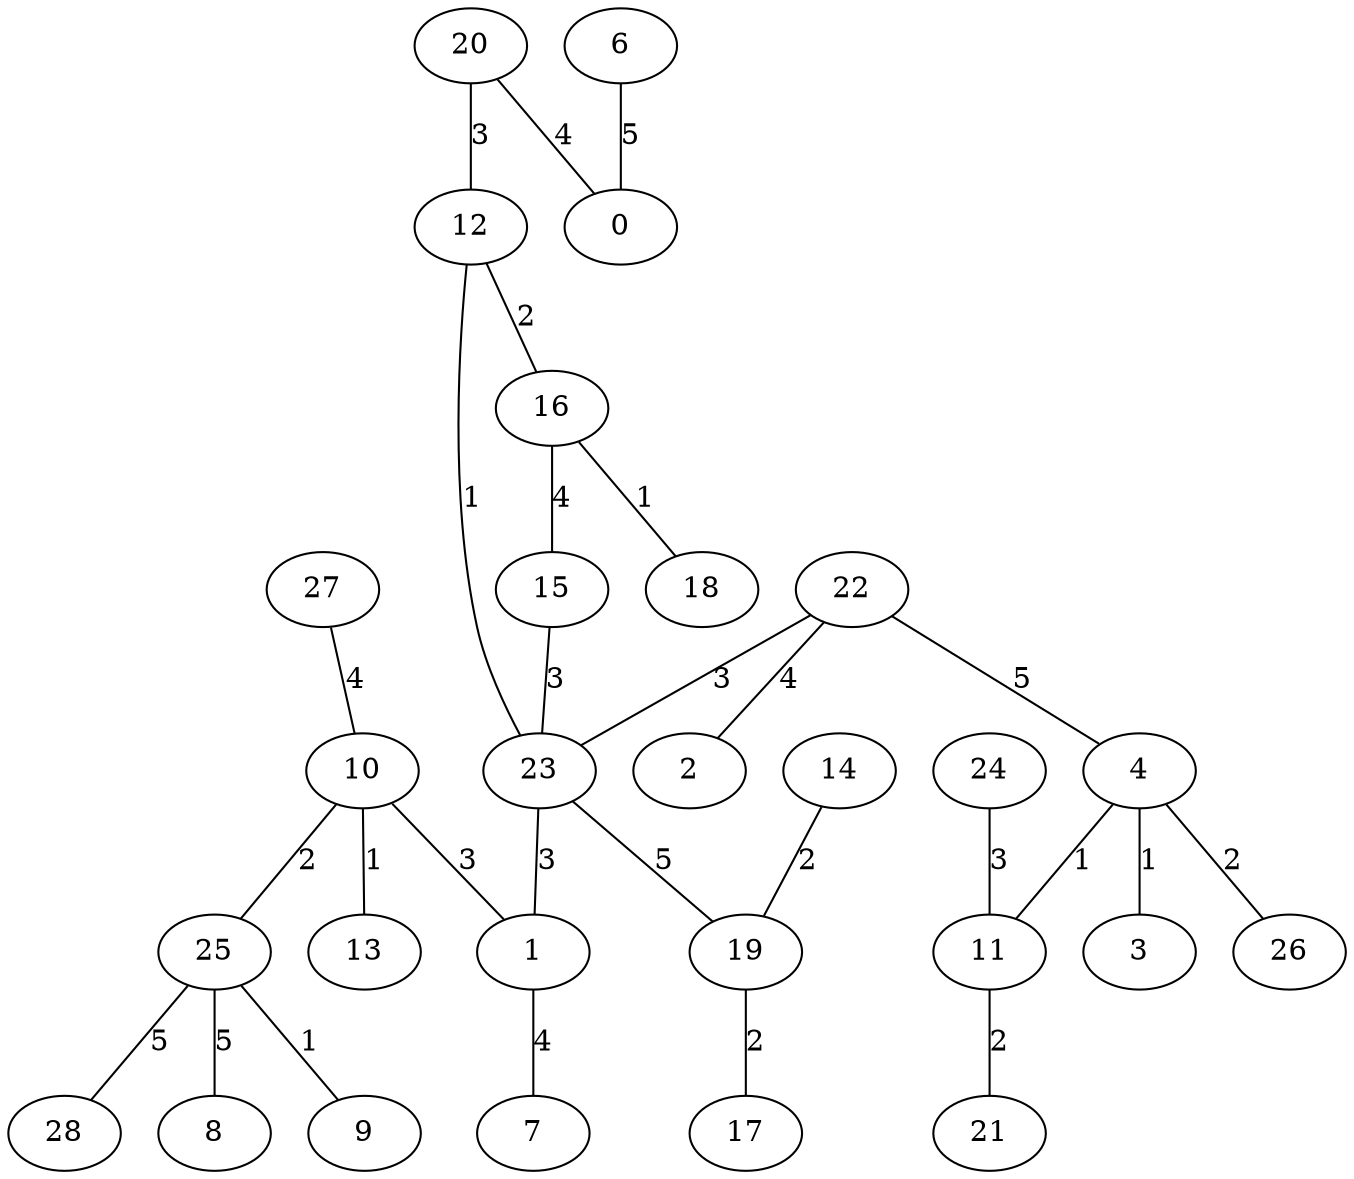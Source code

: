 graph{
   26;
   3;
   24;
   21;
   27;
   13;
   10;
   12;
   16;
   9;
   25;
   7;
   20;
   18;
   1;
   22;
   4;
   14;
   28;
   17;
   19;
   11;
   0;
   6;
   23;
   8;
   2;
   15;
   4 -- 26 [label="2"];
   22 -- 23 [label="3"];
   16 -- 18 [label="1"];
   12 -- 16 [label="2"];
   24 -- 11 [label="3"];
   20 -- 12 [label="3"];
   4 -- 3 [label="1"];
   19 -- 17 [label="2"];
   4 -- 11 [label="1"];
   1 -- 7 [label="4"];
   11 -- 21 [label="2"];
   10 -- 13 [label="1"];
   27 -- 10 [label="4"];
   12 -- 23 [label="1"];
   22 -- 4 [label="5"];
   23 -- 19 [label="5"];
   25 -- 8 [label="5"];
   6 -- 0 [label="5"];
   10 -- 25 [label="2"];
   10 -- 1 [label="3"];
   25 -- 9 [label="1"];
   16 -- 15 [label="4"];
   23 -- 1 [label="3"];
   22 -- 2 [label="4"];
   15 -- 23 [label="3"];
   14 -- 19 [label="2"];
   20 -- 0 [label="4"];
   25 -- 28 [label="5"];
}